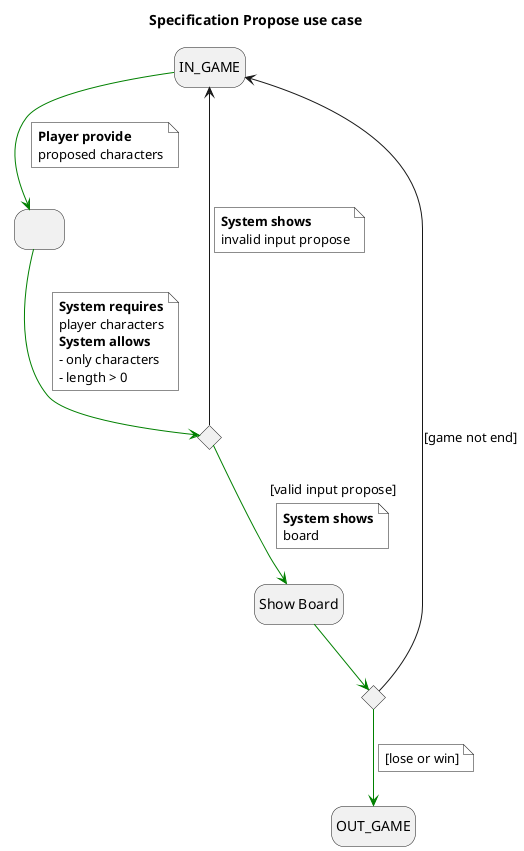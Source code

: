 @startuml
title Specification Propose use case
skinparam NoteBackgroundColor white
hide empty description
state userRequiresCompareWord as " "
state showBoard as "Show Board"
state ifValidPropose <<choice>>
state ifEndGame <<choice>>

IN_GAME -[#green]-> userRequiresCompareWord
note on link #white
  <b>Player provide
  proposed characters
end note
userRequiresCompareWord -[#green]-> ifValidPropose
note on link #white
  <b>System requires
  player characters
  <b>System allows
  - only characters
  - length > 0
end note
ifValidPropose -[#green]-> showBoard : [valid input propose]
note on link
  <b>System shows
  board
  end note
ifValidPropose -up-> IN_GAME
note on link #white
  <b>System shows
 board
end note
note on link #white
  <b>System shows
  invalid input propose
end note
showBoard -[#green]-> ifEndGame
ifEndGame -up-> IN_GAME : [game not end]
ifEndGame -[#green]-> OUT_GAME
note on link #white
  [lose or win]
end note
@enduml